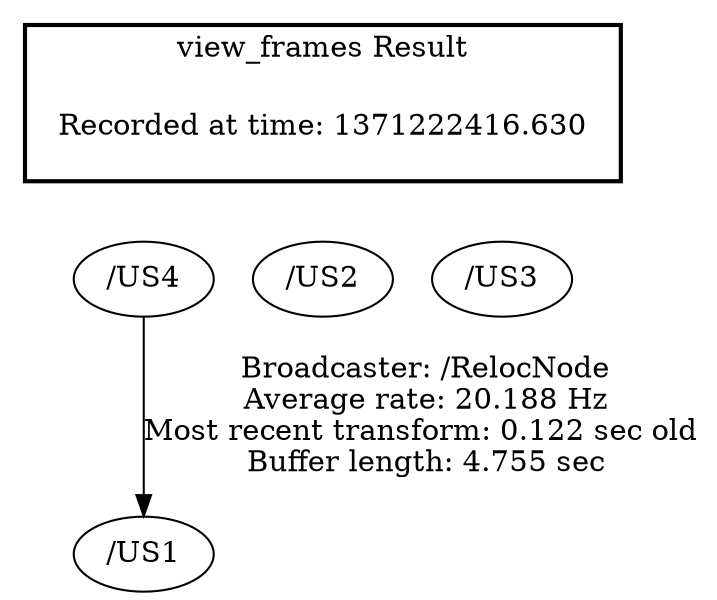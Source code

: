 digraph G {
"/US4" -> "/US1"[label="Broadcaster: /RelocNode\nAverage rate: 20.188 Hz\nMost recent transform: 0.122 sec old \nBuffer length: 4.755 sec\n"];
edge [style=invis];
 subgraph cluster_legend { style=bold; color=black; label ="view_frames Result";
"Recorded at time: 1371222416.630"[ shape=plaintext ] ;
 }->"/US2";
edge [style=invis];
 subgraph cluster_legend { style=bold; color=black; label ="view_frames Result";
"Recorded at time: 1371222416.630"[ shape=plaintext ] ;
 }->"/US3";
edge [style=invis];
 subgraph cluster_legend { style=bold; color=black; label ="view_frames Result";
"Recorded at time: 1371222416.630"[ shape=plaintext ] ;
 }->"/US4";
}